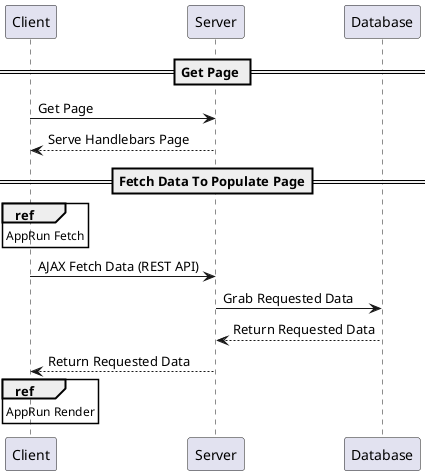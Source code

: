 @startuml
== Get Page ==
Client -> Server : Get Page
Server --> Client : Serve Handlebars Page
== Fetch Data To Populate Page==
ref over Client : AppRun Fetch
Client -> Server : AJAX Fetch Data (REST API)
Server -> Database : Grab Requested Data
Database --> Server : Return Requested Data
Server --> Client : Return Requested Data 
ref over Client : AppRun Render
@enduml

